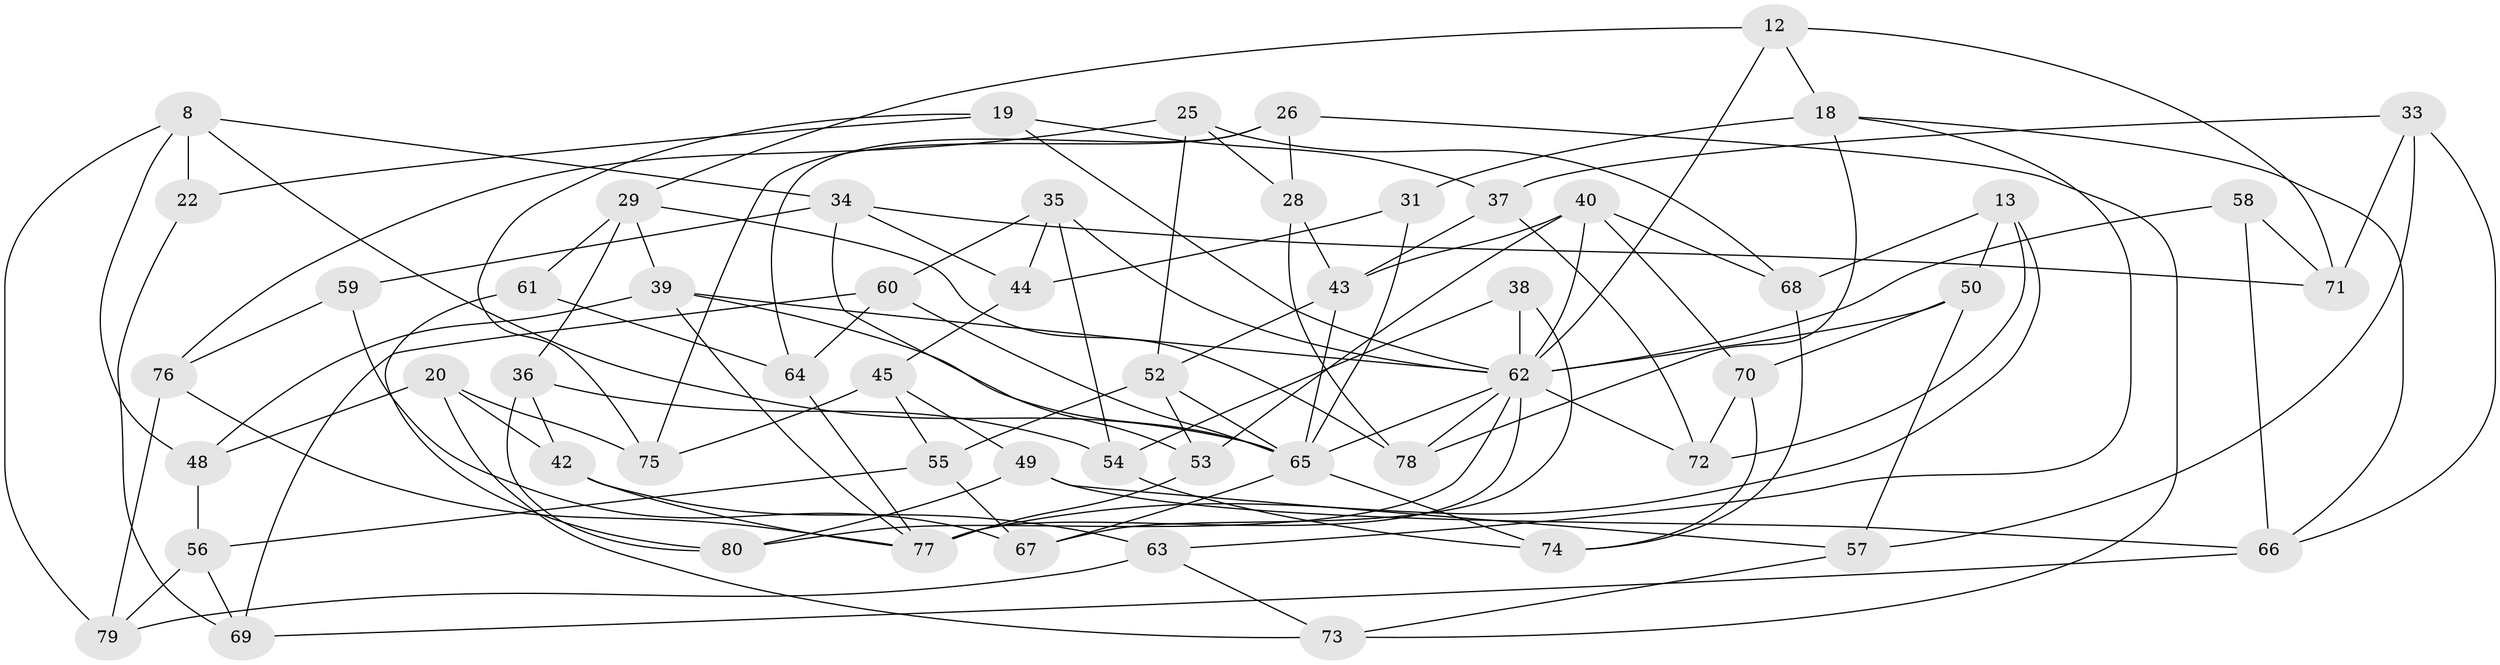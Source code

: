 // original degree distribution, {4: 1.0}
// Generated by graph-tools (version 1.1) at 2025/01/03/04/25 22:01:34]
// undirected, 56 vertices, 122 edges
graph export_dot {
graph [start="1"]
  node [color=gray90,style=filled];
  8 [super="+6"];
  12;
  13;
  18 [super="+15"];
  19;
  20;
  22;
  25;
  26;
  28;
  29 [super="+4"];
  31;
  33;
  34 [super="+10"];
  35;
  36;
  37;
  38;
  39 [super="+14"];
  40 [super="+1+21"];
  42;
  43 [super="+17"];
  44;
  45;
  48;
  49;
  50;
  52 [super="+27"];
  53;
  54;
  55 [super="+30"];
  56;
  57;
  58;
  59;
  60;
  61;
  62 [super="+11+47"];
  63;
  64;
  65 [super="+2+51+41"];
  66 [super="+46"];
  67 [super="+5"];
  68;
  69;
  70;
  71;
  72;
  73;
  74;
  75;
  76;
  77 [super="+32"];
  78;
  79;
  80;
  8 -- 48;
  8 -- 22 [weight=2];
  8 -- 79;
  8 -- 34;
  8 -- 65;
  12 -- 71;
  12 -- 18;
  12 -- 29;
  12 -- 62;
  13 -- 72;
  13 -- 50;
  13 -- 68;
  13 -- 77;
  18 -- 31 [weight=2];
  18 -- 66;
  18 -- 78;
  18 -- 63;
  19 -- 75;
  19 -- 22;
  19 -- 37;
  19 -- 62;
  20 -- 75;
  20 -- 48;
  20 -- 42;
  20 -- 73;
  22 -- 69;
  25 -- 52;
  25 -- 68;
  25 -- 76;
  25 -- 28;
  26 -- 28;
  26 -- 73;
  26 -- 75;
  26 -- 64;
  28 -- 43;
  28 -- 78;
  29 -- 36;
  29 -- 61 [weight=2];
  29 -- 78;
  29 -- 39;
  31 -- 44;
  31 -- 65;
  33 -- 37;
  33 -- 57;
  33 -- 71;
  33 -- 66;
  34 -- 59 [weight=2];
  34 -- 44;
  34 -- 71;
  34 -- 53;
  35 -- 44;
  35 -- 54;
  35 -- 60;
  35 -- 62;
  36 -- 42;
  36 -- 54;
  36 -- 80;
  37 -- 72;
  37 -- 43;
  38 -- 67 [weight=2];
  38 -- 54;
  38 -- 62;
  39 -- 48;
  39 -- 62 [weight=2];
  39 -- 65;
  39 -- 77;
  40 -- 68;
  40 -- 43 [weight=2];
  40 -- 70;
  40 -- 53;
  40 -- 62 [weight=3];
  42 -- 63;
  42 -- 77;
  43 -- 52;
  43 -- 65;
  44 -- 45;
  45 -- 75;
  45 -- 49;
  45 -- 55;
  48 -- 56;
  49 -- 57;
  49 -- 80;
  49 -- 66;
  50 -- 57;
  50 -- 70;
  50 -- 62;
  52 -- 55 [weight=2];
  52 -- 53;
  52 -- 65;
  53 -- 77;
  54 -- 74;
  55 -- 56;
  55 -- 67 [weight=2];
  56 -- 79;
  56 -- 69;
  57 -- 73;
  58 -- 71;
  58 -- 66 [weight=2];
  58 -- 62;
  59 -- 67;
  59 -- 76;
  60 -- 64;
  60 -- 69;
  60 -- 65;
  61 -- 80;
  61 -- 64;
  62 -- 65 [weight=2];
  62 -- 72;
  62 -- 77 [weight=2];
  62 -- 78;
  62 -- 80;
  63 -- 73;
  63 -- 79;
  64 -- 77;
  65 -- 74;
  65 -- 67;
  66 -- 69;
  68 -- 74;
  70 -- 74;
  70 -- 72;
  76 -- 79;
  76 -- 77;
}
